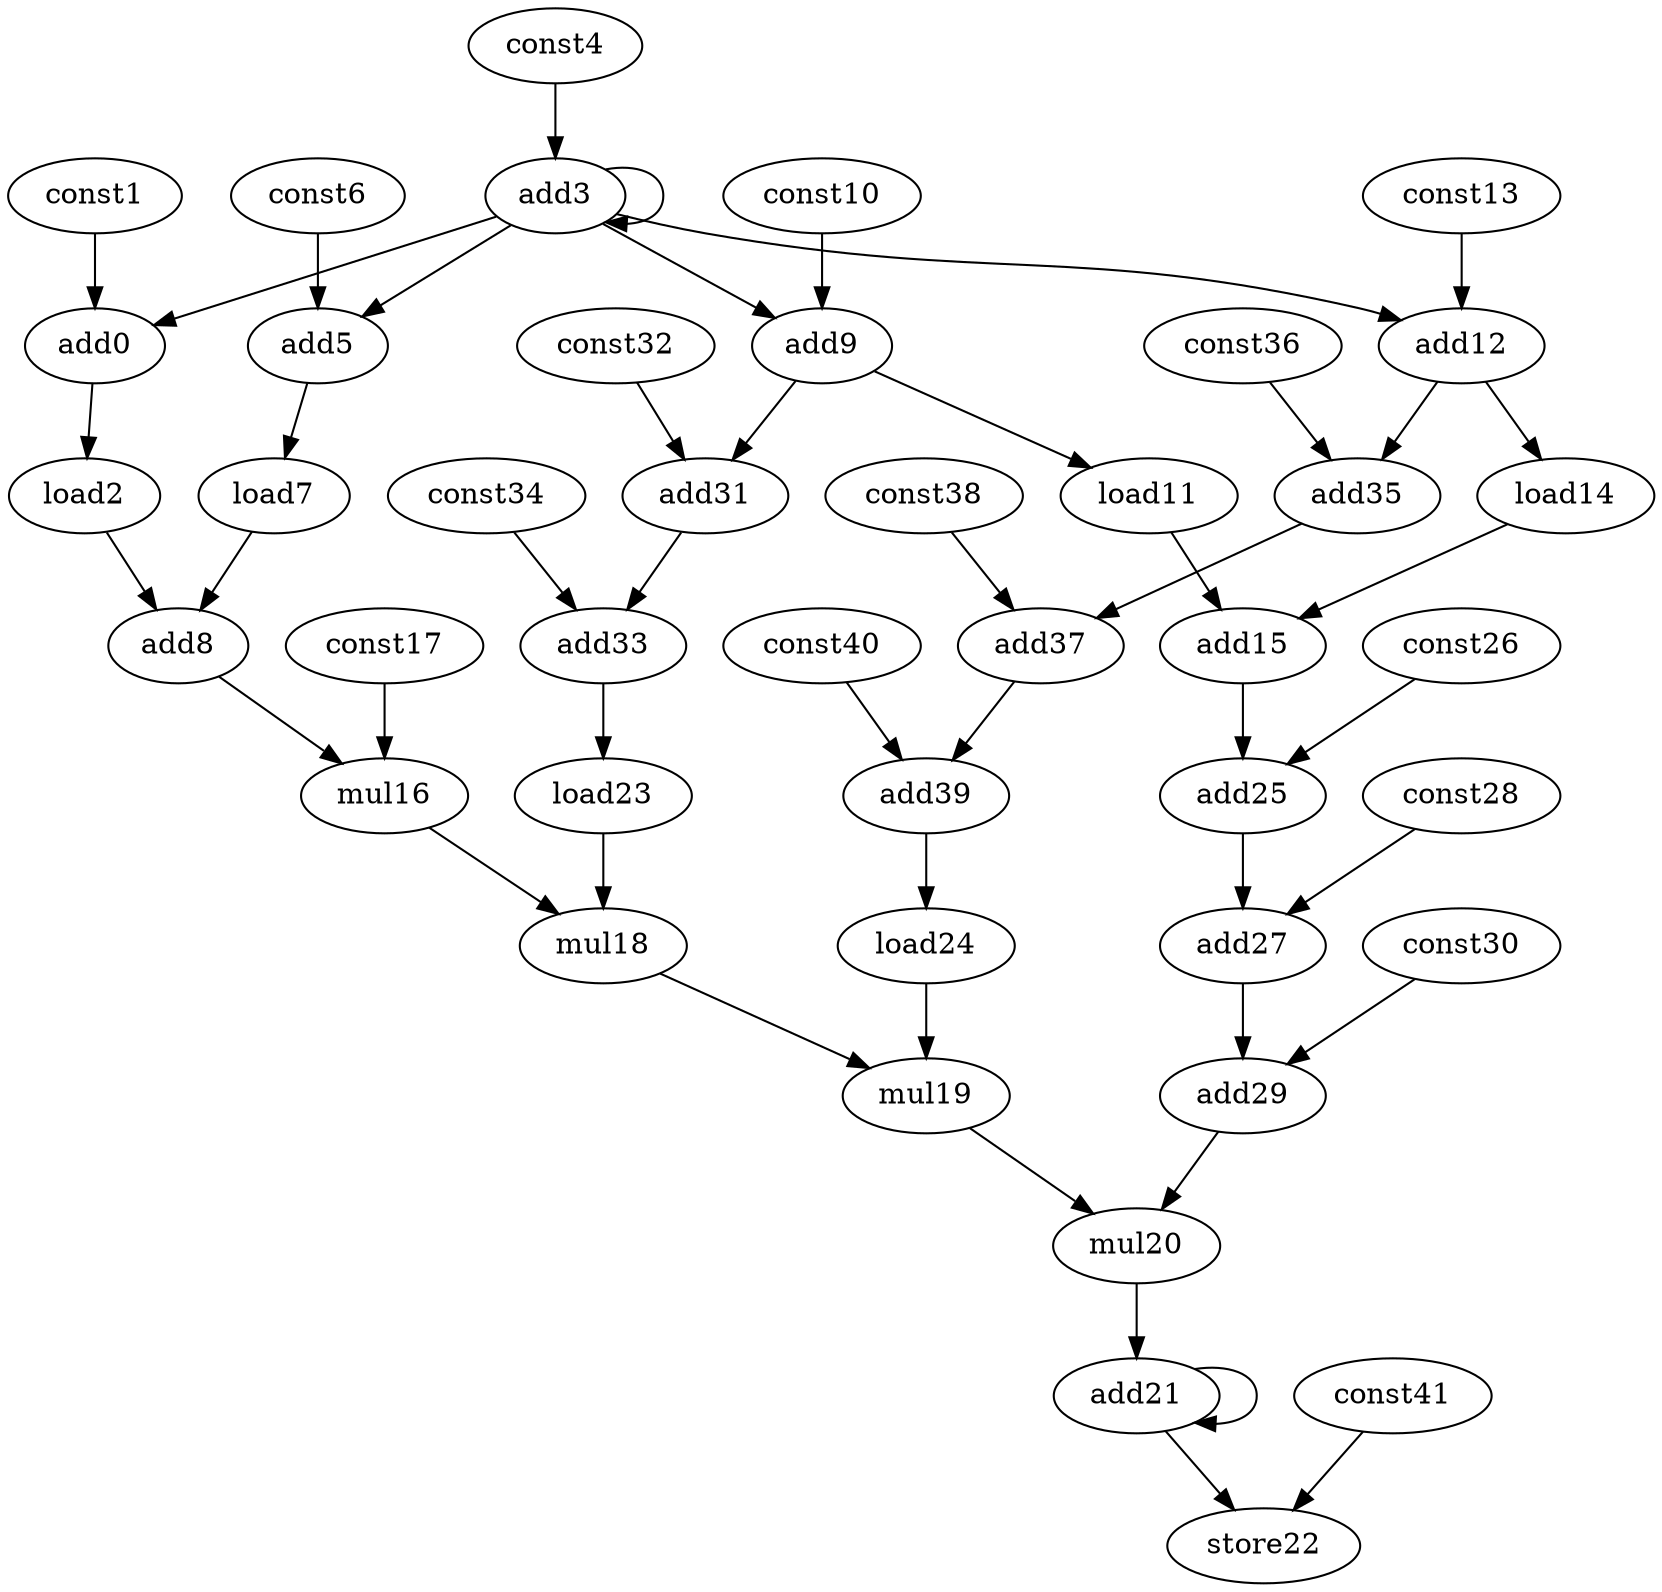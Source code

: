 digraph G {
add0[opcode=add];
const1[opcode=const][data=220];
load2[opcode=load][name=a];
add3[opcode=add];
const4[opcode=const][data=1];
add5[opcode=add];
const6[opcode=const][data=221];
load7[opcode=load][name=a];
add8[opcode=add];
add9[opcode=add];
const10[opcode=const][data=220];
load11[opcode=load][name=b];
add12[opcode=add];
const13[opcode=const][data=223];
load14[opcode=load][name=b];
add15[opcode=add];
mul16[opcode=mul];
const17[opcode=const][data=12];
mul18[opcode=mul];
mul19[opcode=mul];
mul20[opcode=mul];
add21[opcode=add];
store22[opcode=store];
load23[opcode=load][name=b];
load24[opcode=load][name=b];
add25[opcode=add];
const26[opcode=const][data=0];
add27[opcode=add];
const28[opcode=const][data=0];
add29[opcode=add];
const30[opcode=const][data=0];
add31[opcode=add];
const32[opcode=const][data=0];
add33[opcode=add];
const34[opcode=const][data=0];
add35[opcode=add];
const36[opcode=const][data=0];
add37[opcode=add];
const38[opcode=const][data=0];
add39[opcode=add];
const40[opcode=const][data=0];
const41[opcode=const];
load2->add8[operand=1][size=32]; //a->add
add3->add0[operand=1][size=32]; //add->gep_add_sgh
add3->add3[operand=0][size=32]; //add->add
add3->add5[operand=1][size=32]; //add->gep_add_sgh
add3->add9[operand=1][size=32]; //add->gep_add_sgh
add3->add12[operand=1][size=32]; //add->gep_add_sgh
load7->add8[operand=0][size=32]; //a->add
add8->mul16[operand=0][size=32]; //add->mul
load11->add15[operand=1][size=32]; //b->add
load23->mul18[operand=1][size=32]; //b->mul
load14->add15[operand=0][size=32]; //b->add
load24->mul19[operand=1][size=32]; //b->mul
add15->add25[operand=0][size=32]; //add->mul
mul16->mul18[operand=0][size=32]; //mul->mul
mul18->mul19[operand=0][size=32]; //mul->mul
mul19->mul20[operand=0][size=32]; //mul->mul
mul20->add21[operand=0][size=32]; //mul->add
add21->store22[operand=0][size=32]; //add->store
const41->store22[operand=1][size=32]; //add->store
add21->add21[operand=1][size=32]; //add->add
const1->add0[operand=0][size=32]; //base->gep_add_sgh
add0->load2[operand=0][size=32]; //gep_add_sgh->a
const4->add3[operand=1][size=32]; //1->add
const6->add5[operand=0][size=32]; //221->gep_add_sgh
add5->load7[operand=0][size=32]; //gep_add_sgh->a
const10->add9[operand=0][size=32]; //base->gep_add_sgh
add9->load11[operand=0][size=32]; //gep_add_sgh->b
const13->add12[operand=0][size=32]; //223->gep_add_sgh
add12->load14[operand=0][size=32]; //gep_add_sgh->b
const17->mul16[operand=1][size=32]; //12->mul
add9->add31[operand=0][size=32]; //gep_add_sgh->b
add12->add35[operand=0][size=32]; //gep_add_sgh->b
const26->add25[operand=1][size=32];//0->add25
add25->add27[operand=0][size=32];//0->add25
const28->add27[operand=1][size=32];//0->add27
add27->add29[operand=0][size=32];//0->add27
const30->add29[operand=1][size=32];//0->add29
add29->mul20[operand=1][size=32]; //add->mul
const32->add31[operand=1][size=32];//0->add31
add31->add33[operand=0][size=32];//0->add31
const34->add33[operand=1][size=32];//0->add33
add33->load23[operand=0][size=32]; //gep_add_sgh->b
const36->add35[operand=1][size=32];//0->add35
add35->add37[operand=0][size=32];//0->add35
const38->add37[operand=1][size=32];//0->add37
add37->add39[operand=0][size=32];//0->add37
const40->add39[operand=1][size=32];//0->add39
add39->load24[operand=0][size=32]; //gep_add_sgh->b
}
